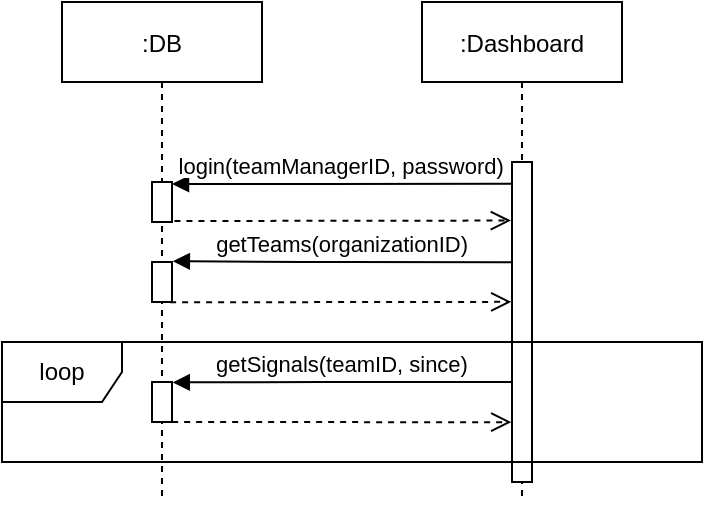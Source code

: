 <mxfile version="13.6.2" type="device"><diagram id="kgpKYQtTHZ0yAKxKKP6v" name="Page-1"><mxGraphModel dx="716" dy="378" grid="1" gridSize="10" guides="1" tooltips="1" connect="1" arrows="1" fold="1" page="1" pageScale="1" pageWidth="850" pageHeight="1100" math="0" shadow="0"><root><mxCell id="0"/><mxCell id="1" parent="0"/><mxCell id="3nuBFxr9cyL0pnOWT2aG-1" value=":DB" style="shape=umlLifeline;perimeter=lifelinePerimeter;container=1;collapsible=0;recursiveResize=0;rounded=0;shadow=0;strokeWidth=1;" parent="1" vertex="1"><mxGeometry x="120" y="80" width="100" height="250" as="geometry"/></mxCell><mxCell id="3nuBFxr9cyL0pnOWT2aG-2" value="" style="points=[];perimeter=orthogonalPerimeter;rounded=0;shadow=0;strokeWidth=1;" parent="3nuBFxr9cyL0pnOWT2aG-1" vertex="1"><mxGeometry x="45" y="90" width="10" height="20" as="geometry"/></mxCell><mxCell id="0gEJwZbDDOFOmrw0S9Q_-2" value="" style="points=[];perimeter=orthogonalPerimeter;rounded=0;shadow=0;strokeWidth=1;" vertex="1" parent="3nuBFxr9cyL0pnOWT2aG-1"><mxGeometry x="45" y="130" width="10" height="20" as="geometry"/></mxCell><mxCell id="0gEJwZbDDOFOmrw0S9Q_-6" value="" style="points=[];perimeter=orthogonalPerimeter;rounded=0;shadow=0;strokeWidth=1;" vertex="1" parent="3nuBFxr9cyL0pnOWT2aG-1"><mxGeometry x="45" y="190" width="10" height="20" as="geometry"/></mxCell><mxCell id="3nuBFxr9cyL0pnOWT2aG-5" value=":Dashboard" style="shape=umlLifeline;perimeter=lifelinePerimeter;container=1;collapsible=0;recursiveResize=0;rounded=0;shadow=0;strokeWidth=1;" parent="1" vertex="1"><mxGeometry x="300" y="80" width="100" height="250" as="geometry"/></mxCell><mxCell id="3nuBFxr9cyL0pnOWT2aG-6" value="" style="points=[];perimeter=orthogonalPerimeter;rounded=0;shadow=0;strokeWidth=1;" parent="3nuBFxr9cyL0pnOWT2aG-5" vertex="1"><mxGeometry x="45" y="80" width="10" height="160" as="geometry"/></mxCell><mxCell id="3nuBFxr9cyL0pnOWT2aG-8" value="login(teamManagerID, password)" style="verticalAlign=bottom;endArrow=block;shadow=0;strokeWidth=1;exitX=-0.039;exitY=0.068;exitDx=0;exitDy=0;exitPerimeter=0;" parent="1" source="3nuBFxr9cyL0pnOWT2aG-6" target="3nuBFxr9cyL0pnOWT2aG-2" edge="1"><mxGeometry relative="1" as="geometry"><mxPoint x="346" y="171" as="sourcePoint"/><Array as="points"><mxPoint x="240" y="171"/></Array></mxGeometry></mxCell><mxCell id="3nuBFxr9cyL0pnOWT2aG-7" value="" style="verticalAlign=bottom;endArrow=open;dashed=1;endSize=8;exitX=1.122;exitY=0.975;shadow=0;strokeWidth=1;exitDx=0;exitDy=0;exitPerimeter=0;entryX=-0.056;entryY=0.183;entryDx=0;entryDy=0;entryPerimeter=0;" parent="1" source="3nuBFxr9cyL0pnOWT2aG-2" target="3nuBFxr9cyL0pnOWT2aG-6" edge="1"><mxGeometry relative="1" as="geometry"><mxPoint x="340" y="192" as="targetPoint"/></mxGeometry></mxCell><mxCell id="0gEJwZbDDOFOmrw0S9Q_-3" value="getTeams(organizationID)" style="verticalAlign=bottom;endArrow=block;shadow=0;strokeWidth=1;entryX=1.043;entryY=-0.019;entryDx=0;entryDy=0;entryPerimeter=0;exitX=-0.045;exitY=0.313;exitDx=0;exitDy=0;exitPerimeter=0;" edge="1" parent="1" source="3nuBFxr9cyL0pnOWT2aG-6" target="0gEJwZbDDOFOmrw0S9Q_-2"><mxGeometry relative="1" as="geometry"><mxPoint x="354.61" y="180.88" as="sourcePoint"/><mxPoint x="185" y="181" as="targetPoint"/><Array as="points"><mxPoint x="250" y="210"/></Array></mxGeometry></mxCell><mxCell id="0gEJwZbDDOFOmrw0S9Q_-4" value="" style="verticalAlign=bottom;endArrow=open;dashed=1;endSize=8;exitX=0.907;exitY=1.008;shadow=0;strokeWidth=1;exitDx=0;exitDy=0;exitPerimeter=0;entryX=-0.036;entryY=0.437;entryDx=0;entryDy=0;entryPerimeter=0;" edge="1" parent="1" source="0gEJwZbDDOFOmrw0S9Q_-2" target="3nuBFxr9cyL0pnOWT2aG-6"><mxGeometry relative="1" as="geometry"><mxPoint x="340" y="230" as="targetPoint"/><mxPoint x="186.22" y="199.5" as="sourcePoint"/></mxGeometry></mxCell><mxCell id="0gEJwZbDDOFOmrw0S9Q_-7" value="getSignals(teamID, since)" style="verticalAlign=bottom;endArrow=block;shadow=0;strokeWidth=1;entryX=1.04;entryY=0.01;entryDx=0;entryDy=0;entryPerimeter=0;" edge="1" parent="1" target="0gEJwZbDDOFOmrw0S9Q_-6"><mxGeometry relative="1" as="geometry"><mxPoint x="345" y="270" as="sourcePoint"/><mxPoint x="185.43" y="219.62" as="targetPoint"/><Array as="points"><mxPoint x="260" y="270"/></Array></mxGeometry></mxCell><mxCell id="0gEJwZbDDOFOmrw0S9Q_-8" value="" style="verticalAlign=bottom;endArrow=open;dashed=1;endSize=8;exitX=1.008;exitY=1.002;shadow=0;strokeWidth=1;exitDx=0;exitDy=0;exitPerimeter=0;entryX=-0.035;entryY=0.813;entryDx=0;entryDy=0;entryPerimeter=0;" edge="1" parent="1" source="0gEJwZbDDOFOmrw0S9Q_-6" target="3nuBFxr9cyL0pnOWT2aG-6"><mxGeometry relative="1" as="geometry"><mxPoint x="340" y="290" as="targetPoint"/><mxPoint x="184.07" y="240.16" as="sourcePoint"/></mxGeometry></mxCell><mxCell id="0gEJwZbDDOFOmrw0S9Q_-9" value="loop" style="shape=umlFrame;whiteSpace=wrap;html=1;" vertex="1" parent="1"><mxGeometry x="90" y="250" width="350" height="60" as="geometry"/></mxCell></root></mxGraphModel></diagram></mxfile>